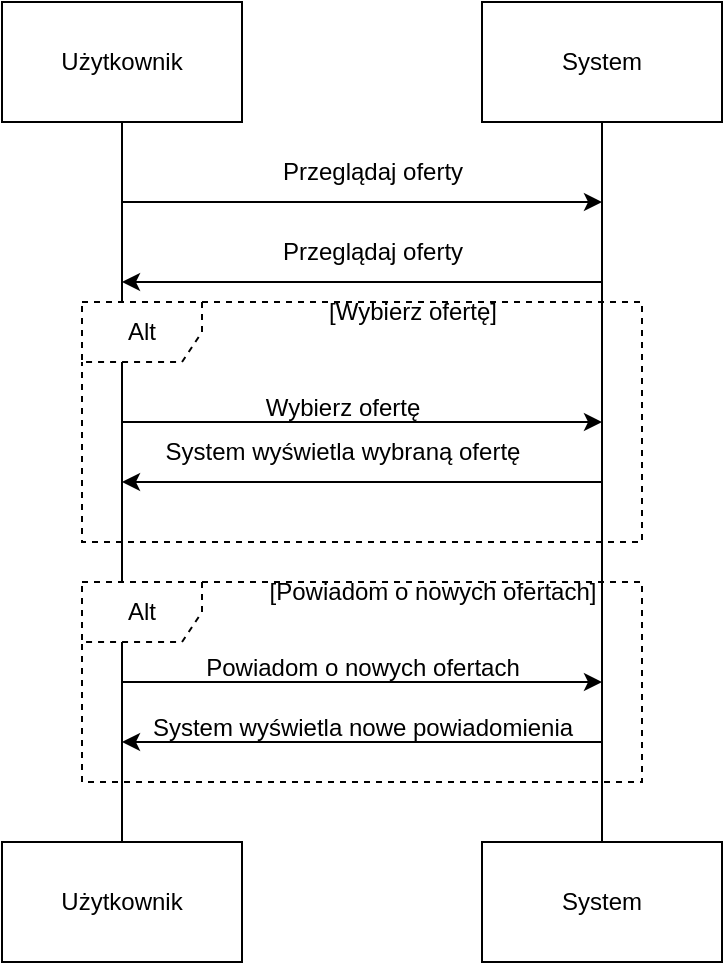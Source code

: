 <mxfile version="26.0.6">
  <diagram name="Strona-1" id="jN2ozqqBMOCfBSX4zcOo">
    <mxGraphModel dx="989" dy="539" grid="1" gridSize="10" guides="1" tooltips="1" connect="1" arrows="1" fold="1" page="1" pageScale="1" pageWidth="827" pageHeight="1169" math="0" shadow="0">
      <root>
        <mxCell id="0" />
        <mxCell id="1" parent="0" />
        <mxCell id="boSiqb6fOSCeC4vYv1Z1-1" value="System" style="rounded=0;whiteSpace=wrap;html=1;" vertex="1" parent="1">
          <mxGeometry x="350" y="180" width="120" height="60" as="geometry" />
        </mxCell>
        <mxCell id="boSiqb6fOSCeC4vYv1Z1-2" value="Użytkownik" style="rounded=0;whiteSpace=wrap;html=1;" vertex="1" parent="1">
          <mxGeometry x="110" y="180" width="120" height="60" as="geometry" />
        </mxCell>
        <mxCell id="boSiqb6fOSCeC4vYv1Z1-3" value="Użytkownik" style="rounded=0;whiteSpace=wrap;html=1;" vertex="1" parent="1">
          <mxGeometry x="110" y="600" width="120" height="60" as="geometry" />
        </mxCell>
        <mxCell id="boSiqb6fOSCeC4vYv1Z1-4" value="System" style="rounded=0;whiteSpace=wrap;html=1;" vertex="1" parent="1">
          <mxGeometry x="350" y="600" width="120" height="60" as="geometry" />
        </mxCell>
        <mxCell id="boSiqb6fOSCeC4vYv1Z1-5" value="" style="endArrow=none;html=1;rounded=0;entryX=0.5;entryY=1;entryDx=0;entryDy=0;exitX=0.5;exitY=0;exitDx=0;exitDy=0;" edge="1" parent="1" source="boSiqb6fOSCeC4vYv1Z1-3" target="boSiqb6fOSCeC4vYv1Z1-2">
          <mxGeometry width="50" height="50" relative="1" as="geometry">
            <mxPoint x="390" y="420" as="sourcePoint" />
            <mxPoint x="440" y="370" as="targetPoint" />
          </mxGeometry>
        </mxCell>
        <mxCell id="boSiqb6fOSCeC4vYv1Z1-6" value="" style="endArrow=none;html=1;rounded=0;entryX=0.5;entryY=1;entryDx=0;entryDy=0;exitX=0.5;exitY=0;exitDx=0;exitDy=0;" edge="1" parent="1" source="boSiqb6fOSCeC4vYv1Z1-4" target="boSiqb6fOSCeC4vYv1Z1-1">
          <mxGeometry width="50" height="50" relative="1" as="geometry">
            <mxPoint x="389.5" y="525" as="sourcePoint" />
            <mxPoint x="389.5" y="250" as="targetPoint" />
          </mxGeometry>
        </mxCell>
        <mxCell id="boSiqb6fOSCeC4vYv1Z1-7" value="" style="endArrow=classic;html=1;rounded=0;" edge="1" parent="1">
          <mxGeometry width="50" height="50" relative="1" as="geometry">
            <mxPoint x="170" y="280" as="sourcePoint" />
            <mxPoint x="410" y="280" as="targetPoint" />
          </mxGeometry>
        </mxCell>
        <mxCell id="boSiqb6fOSCeC4vYv1Z1-8" value="Przeglądaj oferty" style="text;html=1;align=center;verticalAlign=middle;resizable=0;points=[];autosize=1;strokeColor=none;fillColor=none;" vertex="1" parent="1">
          <mxGeometry x="240" y="250" width="110" height="30" as="geometry" />
        </mxCell>
        <mxCell id="boSiqb6fOSCeC4vYv1Z1-9" value="" style="endArrow=classic;html=1;rounded=0;" edge="1" parent="1">
          <mxGeometry width="50" height="50" relative="1" as="geometry">
            <mxPoint x="410" y="320" as="sourcePoint" />
            <mxPoint x="170" y="320" as="targetPoint" />
          </mxGeometry>
        </mxCell>
        <mxCell id="boSiqb6fOSCeC4vYv1Z1-10" value="Przeglądaj oferty" style="text;html=1;align=center;verticalAlign=middle;resizable=0;points=[];autosize=1;strokeColor=none;fillColor=none;" vertex="1" parent="1">
          <mxGeometry x="240" y="290" width="110" height="30" as="geometry" />
        </mxCell>
        <mxCell id="boSiqb6fOSCeC4vYv1Z1-11" value="Alt" style="shape=umlFrame;whiteSpace=wrap;html=1;pointerEvents=0;dashed=1;" vertex="1" parent="1">
          <mxGeometry x="150" y="330" width="280" height="120" as="geometry" />
        </mxCell>
        <mxCell id="boSiqb6fOSCeC4vYv1Z1-12" value="[Wybierz ofertę]" style="text;html=1;align=center;verticalAlign=middle;resizable=0;points=[];autosize=1;strokeColor=none;fillColor=none;" vertex="1" parent="1">
          <mxGeometry x="260" y="320" width="110" height="30" as="geometry" />
        </mxCell>
        <mxCell id="boSiqb6fOSCeC4vYv1Z1-13" value="" style="endArrow=classic;html=1;rounded=0;" edge="1" parent="1">
          <mxGeometry width="50" height="50" relative="1" as="geometry">
            <mxPoint x="170" y="390" as="sourcePoint" />
            <mxPoint x="410" y="390" as="targetPoint" />
          </mxGeometry>
        </mxCell>
        <mxCell id="boSiqb6fOSCeC4vYv1Z1-14" value="Wybierz ofertę" style="text;html=1;align=center;verticalAlign=middle;resizable=0;points=[];autosize=1;strokeColor=none;fillColor=none;" vertex="1" parent="1">
          <mxGeometry x="230" y="368" width="100" height="30" as="geometry" />
        </mxCell>
        <mxCell id="boSiqb6fOSCeC4vYv1Z1-15" value="" style="endArrow=classic;html=1;rounded=0;" edge="1" parent="1">
          <mxGeometry width="50" height="50" relative="1" as="geometry">
            <mxPoint x="410" y="420" as="sourcePoint" />
            <mxPoint x="170" y="420" as="targetPoint" />
          </mxGeometry>
        </mxCell>
        <mxCell id="boSiqb6fOSCeC4vYv1Z1-16" value="System wyświetla wybraną ofertę" style="text;html=1;align=center;verticalAlign=middle;resizable=0;points=[];autosize=1;strokeColor=none;fillColor=none;" vertex="1" parent="1">
          <mxGeometry x="180" y="390" width="200" height="30" as="geometry" />
        </mxCell>
        <mxCell id="boSiqb6fOSCeC4vYv1Z1-17" value="Alt" style="shape=umlFrame;whiteSpace=wrap;html=1;pointerEvents=0;dashed=1;" vertex="1" parent="1">
          <mxGeometry x="150" y="470" width="280" height="100" as="geometry" />
        </mxCell>
        <mxCell id="boSiqb6fOSCeC4vYv1Z1-18" value="[Powiadom o nowych ofertach]" style="text;html=1;align=center;verticalAlign=middle;resizable=0;points=[];autosize=1;strokeColor=none;fillColor=none;" vertex="1" parent="1">
          <mxGeometry x="230" y="460" width="190" height="30" as="geometry" />
        </mxCell>
        <mxCell id="boSiqb6fOSCeC4vYv1Z1-19" value="" style="endArrow=classic;html=1;rounded=0;" edge="1" parent="1">
          <mxGeometry width="50" height="50" relative="1" as="geometry">
            <mxPoint x="170" y="520" as="sourcePoint" />
            <mxPoint x="410" y="520" as="targetPoint" />
          </mxGeometry>
        </mxCell>
        <mxCell id="boSiqb6fOSCeC4vYv1Z1-20" value="Powiadom o nowych ofertach" style="text;html=1;align=center;verticalAlign=middle;resizable=0;points=[];autosize=1;strokeColor=none;fillColor=none;" vertex="1" parent="1">
          <mxGeometry x="200" y="498" width="180" height="30" as="geometry" />
        </mxCell>
        <mxCell id="boSiqb6fOSCeC4vYv1Z1-21" value="" style="endArrow=classic;html=1;rounded=0;" edge="1" parent="1">
          <mxGeometry width="50" height="50" relative="1" as="geometry">
            <mxPoint x="410" y="550" as="sourcePoint" />
            <mxPoint x="170" y="550" as="targetPoint" />
          </mxGeometry>
        </mxCell>
        <mxCell id="boSiqb6fOSCeC4vYv1Z1-22" value="System wyświetla nowe powiadomienia" style="text;html=1;align=center;verticalAlign=middle;resizable=0;points=[];autosize=1;strokeColor=none;fillColor=none;" vertex="1" parent="1">
          <mxGeometry x="170" y="528" width="240" height="30" as="geometry" />
        </mxCell>
      </root>
    </mxGraphModel>
  </diagram>
</mxfile>
